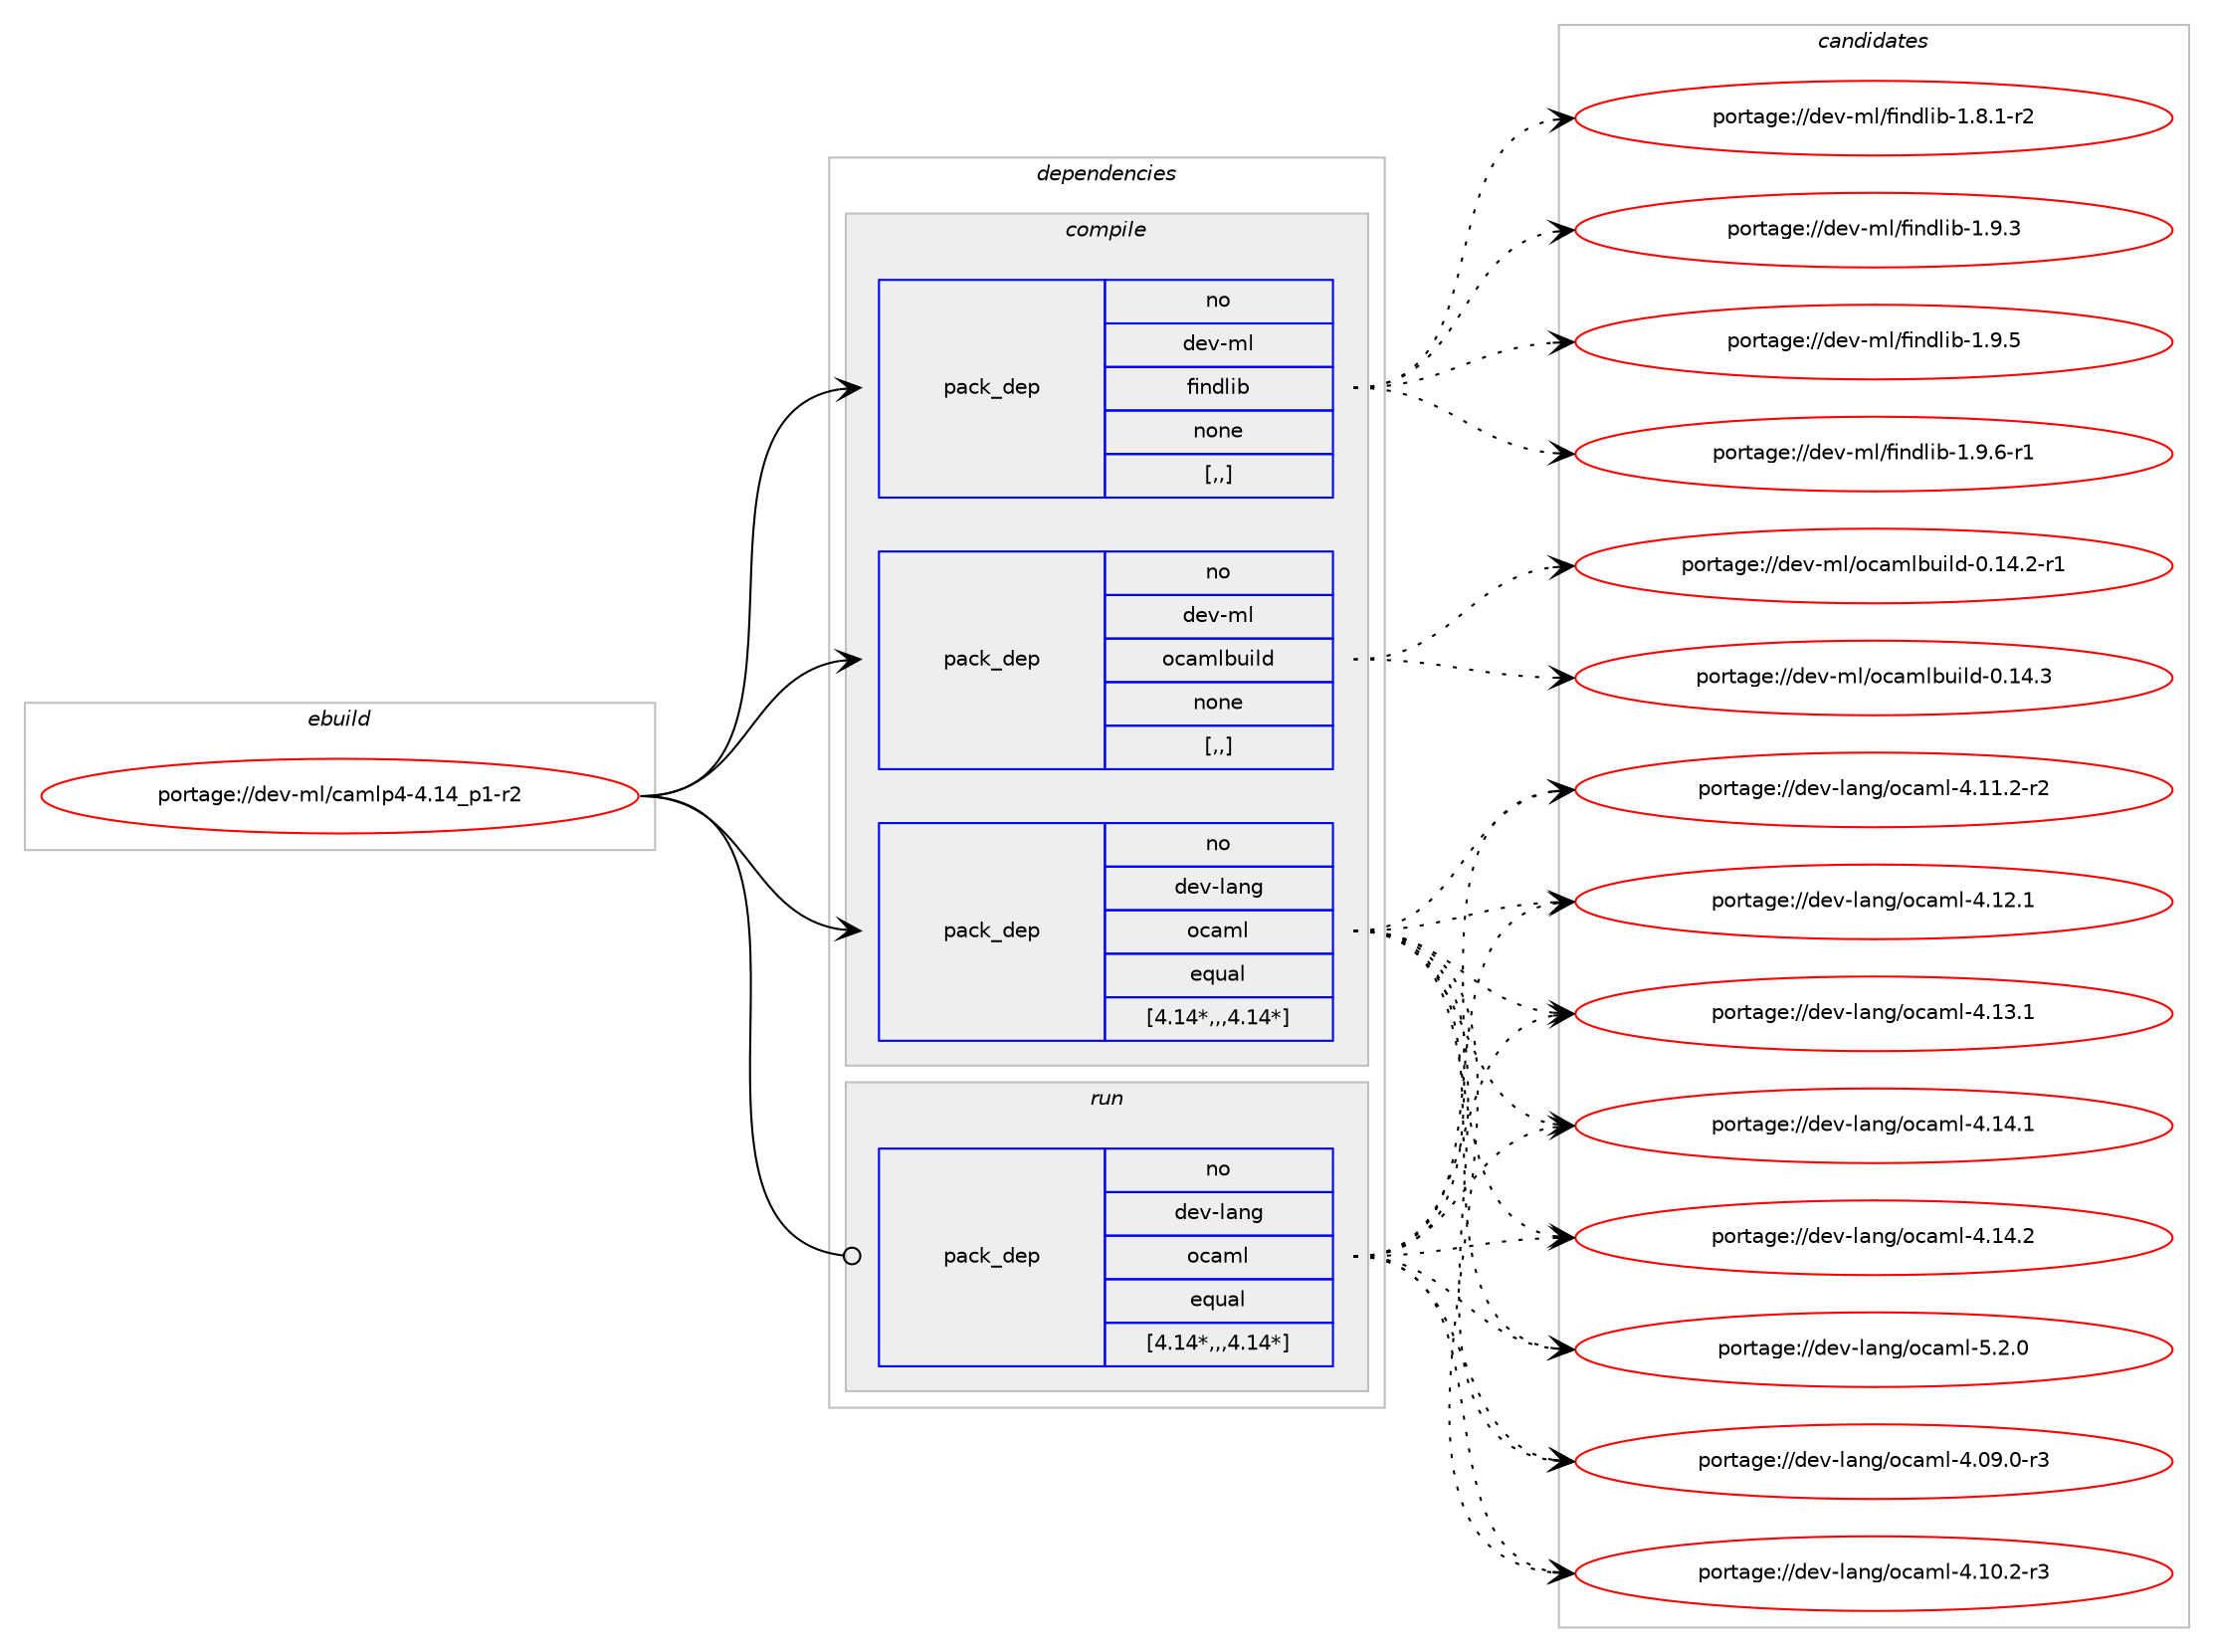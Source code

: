 digraph prolog {

# *************
# Graph options
# *************

newrank=true;
concentrate=true;
compound=true;
graph [rankdir=LR,fontname=Helvetica,fontsize=10,ranksep=1.5];#, ranksep=2.5, nodesep=0.2];
edge  [arrowhead=vee];
node  [fontname=Helvetica,fontsize=10];

# **********
# The ebuild
# **********

subgraph cluster_leftcol {
color=gray;
rank=same;
label=<<i>ebuild</i>>;
id [label="portage://dev-ml/camlp4-4.14_p1-r2", color=red, width=4, href="../dev-ml/camlp4-4.14_p1-r2.svg"];
}

# ****************
# The dependencies
# ****************

subgraph cluster_midcol {
color=gray;
label=<<i>dependencies</i>>;
subgraph cluster_compile {
fillcolor="#eeeeee";
style=filled;
label=<<i>compile</i>>;
subgraph pack85289 {
dependency114899 [label=<<TABLE BORDER="0" CELLBORDER="1" CELLSPACING="0" CELLPADDING="4" WIDTH="220"><TR><TD ROWSPAN="6" CELLPADDING="30">pack_dep</TD></TR><TR><TD WIDTH="110">no</TD></TR><TR><TD>dev-lang</TD></TR><TR><TD>ocaml</TD></TR><TR><TD>equal</TD></TR><TR><TD>[4.14*,,,4.14*]</TD></TR></TABLE>>, shape=none, color=blue];
}
id:e -> dependency114899:w [weight=20,style="solid",arrowhead="vee"];
subgraph pack85290 {
dependency114900 [label=<<TABLE BORDER="0" CELLBORDER="1" CELLSPACING="0" CELLPADDING="4" WIDTH="220"><TR><TD ROWSPAN="6" CELLPADDING="30">pack_dep</TD></TR><TR><TD WIDTH="110">no</TD></TR><TR><TD>dev-ml</TD></TR><TR><TD>findlib</TD></TR><TR><TD>none</TD></TR><TR><TD>[,,]</TD></TR></TABLE>>, shape=none, color=blue];
}
id:e -> dependency114900:w [weight=20,style="solid",arrowhead="vee"];
subgraph pack85291 {
dependency114901 [label=<<TABLE BORDER="0" CELLBORDER="1" CELLSPACING="0" CELLPADDING="4" WIDTH="220"><TR><TD ROWSPAN="6" CELLPADDING="30">pack_dep</TD></TR><TR><TD WIDTH="110">no</TD></TR><TR><TD>dev-ml</TD></TR><TR><TD>ocamlbuild</TD></TR><TR><TD>none</TD></TR><TR><TD>[,,]</TD></TR></TABLE>>, shape=none, color=blue];
}
id:e -> dependency114901:w [weight=20,style="solid",arrowhead="vee"];
}
subgraph cluster_compileandrun {
fillcolor="#eeeeee";
style=filled;
label=<<i>compile and run</i>>;
}
subgraph cluster_run {
fillcolor="#eeeeee";
style=filled;
label=<<i>run</i>>;
subgraph pack85292 {
dependency114902 [label=<<TABLE BORDER="0" CELLBORDER="1" CELLSPACING="0" CELLPADDING="4" WIDTH="220"><TR><TD ROWSPAN="6" CELLPADDING="30">pack_dep</TD></TR><TR><TD WIDTH="110">no</TD></TR><TR><TD>dev-lang</TD></TR><TR><TD>ocaml</TD></TR><TR><TD>equal</TD></TR><TR><TD>[4.14*,,,4.14*]</TD></TR></TABLE>>, shape=none, color=blue];
}
id:e -> dependency114902:w [weight=20,style="solid",arrowhead="odot"];
}
}

# **************
# The candidates
# **************

subgraph cluster_choices {
rank=same;
color=gray;
label=<<i>candidates</i>>;

subgraph choice85289 {
color=black;
nodesep=1;
choice1001011184510897110103471119997109108455246485746484511451 [label="portage://dev-lang/ocaml-4.09.0-r3", color=red, width=4,href="../dev-lang/ocaml-4.09.0-r3.svg"];
choice1001011184510897110103471119997109108455246494846504511451 [label="portage://dev-lang/ocaml-4.10.2-r3", color=red, width=4,href="../dev-lang/ocaml-4.10.2-r3.svg"];
choice1001011184510897110103471119997109108455246494946504511450 [label="portage://dev-lang/ocaml-4.11.2-r2", color=red, width=4,href="../dev-lang/ocaml-4.11.2-r2.svg"];
choice100101118451089711010347111999710910845524649504649 [label="portage://dev-lang/ocaml-4.12.1", color=red, width=4,href="../dev-lang/ocaml-4.12.1.svg"];
choice100101118451089711010347111999710910845524649514649 [label="portage://dev-lang/ocaml-4.13.1", color=red, width=4,href="../dev-lang/ocaml-4.13.1.svg"];
choice100101118451089711010347111999710910845524649524649 [label="portage://dev-lang/ocaml-4.14.1", color=red, width=4,href="../dev-lang/ocaml-4.14.1.svg"];
choice100101118451089711010347111999710910845524649524650 [label="portage://dev-lang/ocaml-4.14.2", color=red, width=4,href="../dev-lang/ocaml-4.14.2.svg"];
choice1001011184510897110103471119997109108455346504648 [label="portage://dev-lang/ocaml-5.2.0", color=red, width=4,href="../dev-lang/ocaml-5.2.0.svg"];
dependency114899:e -> choice1001011184510897110103471119997109108455246485746484511451:w [style=dotted,weight="100"];
dependency114899:e -> choice1001011184510897110103471119997109108455246494846504511451:w [style=dotted,weight="100"];
dependency114899:e -> choice1001011184510897110103471119997109108455246494946504511450:w [style=dotted,weight="100"];
dependency114899:e -> choice100101118451089711010347111999710910845524649504649:w [style=dotted,weight="100"];
dependency114899:e -> choice100101118451089711010347111999710910845524649514649:w [style=dotted,weight="100"];
dependency114899:e -> choice100101118451089711010347111999710910845524649524649:w [style=dotted,weight="100"];
dependency114899:e -> choice100101118451089711010347111999710910845524649524650:w [style=dotted,weight="100"];
dependency114899:e -> choice1001011184510897110103471119997109108455346504648:w [style=dotted,weight="100"];
}
subgraph choice85290 {
color=black;
nodesep=1;
choice1001011184510910847102105110100108105984549465646494511450 [label="portage://dev-ml/findlib-1.8.1-r2", color=red, width=4,href="../dev-ml/findlib-1.8.1-r2.svg"];
choice100101118451091084710210511010010810598454946574651 [label="portage://dev-ml/findlib-1.9.3", color=red, width=4,href="../dev-ml/findlib-1.9.3.svg"];
choice100101118451091084710210511010010810598454946574653 [label="portage://dev-ml/findlib-1.9.5", color=red, width=4,href="../dev-ml/findlib-1.9.5.svg"];
choice1001011184510910847102105110100108105984549465746544511449 [label="portage://dev-ml/findlib-1.9.6-r1", color=red, width=4,href="../dev-ml/findlib-1.9.6-r1.svg"];
dependency114900:e -> choice1001011184510910847102105110100108105984549465646494511450:w [style=dotted,weight="100"];
dependency114900:e -> choice100101118451091084710210511010010810598454946574651:w [style=dotted,weight="100"];
dependency114900:e -> choice100101118451091084710210511010010810598454946574653:w [style=dotted,weight="100"];
dependency114900:e -> choice1001011184510910847102105110100108105984549465746544511449:w [style=dotted,weight="100"];
}
subgraph choice85291 {
color=black;
nodesep=1;
choice1001011184510910847111999710910898117105108100454846495246504511449 [label="portage://dev-ml/ocamlbuild-0.14.2-r1", color=red, width=4,href="../dev-ml/ocamlbuild-0.14.2-r1.svg"];
choice100101118451091084711199971091089811710510810045484649524651 [label="portage://dev-ml/ocamlbuild-0.14.3", color=red, width=4,href="../dev-ml/ocamlbuild-0.14.3.svg"];
dependency114901:e -> choice1001011184510910847111999710910898117105108100454846495246504511449:w [style=dotted,weight="100"];
dependency114901:e -> choice100101118451091084711199971091089811710510810045484649524651:w [style=dotted,weight="100"];
}
subgraph choice85292 {
color=black;
nodesep=1;
choice1001011184510897110103471119997109108455246485746484511451 [label="portage://dev-lang/ocaml-4.09.0-r3", color=red, width=4,href="../dev-lang/ocaml-4.09.0-r3.svg"];
choice1001011184510897110103471119997109108455246494846504511451 [label="portage://dev-lang/ocaml-4.10.2-r3", color=red, width=4,href="../dev-lang/ocaml-4.10.2-r3.svg"];
choice1001011184510897110103471119997109108455246494946504511450 [label="portage://dev-lang/ocaml-4.11.2-r2", color=red, width=4,href="../dev-lang/ocaml-4.11.2-r2.svg"];
choice100101118451089711010347111999710910845524649504649 [label="portage://dev-lang/ocaml-4.12.1", color=red, width=4,href="../dev-lang/ocaml-4.12.1.svg"];
choice100101118451089711010347111999710910845524649514649 [label="portage://dev-lang/ocaml-4.13.1", color=red, width=4,href="../dev-lang/ocaml-4.13.1.svg"];
choice100101118451089711010347111999710910845524649524649 [label="portage://dev-lang/ocaml-4.14.1", color=red, width=4,href="../dev-lang/ocaml-4.14.1.svg"];
choice100101118451089711010347111999710910845524649524650 [label="portage://dev-lang/ocaml-4.14.2", color=red, width=4,href="../dev-lang/ocaml-4.14.2.svg"];
choice1001011184510897110103471119997109108455346504648 [label="portage://dev-lang/ocaml-5.2.0", color=red, width=4,href="../dev-lang/ocaml-5.2.0.svg"];
dependency114902:e -> choice1001011184510897110103471119997109108455246485746484511451:w [style=dotted,weight="100"];
dependency114902:e -> choice1001011184510897110103471119997109108455246494846504511451:w [style=dotted,weight="100"];
dependency114902:e -> choice1001011184510897110103471119997109108455246494946504511450:w [style=dotted,weight="100"];
dependency114902:e -> choice100101118451089711010347111999710910845524649504649:w [style=dotted,weight="100"];
dependency114902:e -> choice100101118451089711010347111999710910845524649514649:w [style=dotted,weight="100"];
dependency114902:e -> choice100101118451089711010347111999710910845524649524649:w [style=dotted,weight="100"];
dependency114902:e -> choice100101118451089711010347111999710910845524649524650:w [style=dotted,weight="100"];
dependency114902:e -> choice1001011184510897110103471119997109108455346504648:w [style=dotted,weight="100"];
}
}

}
